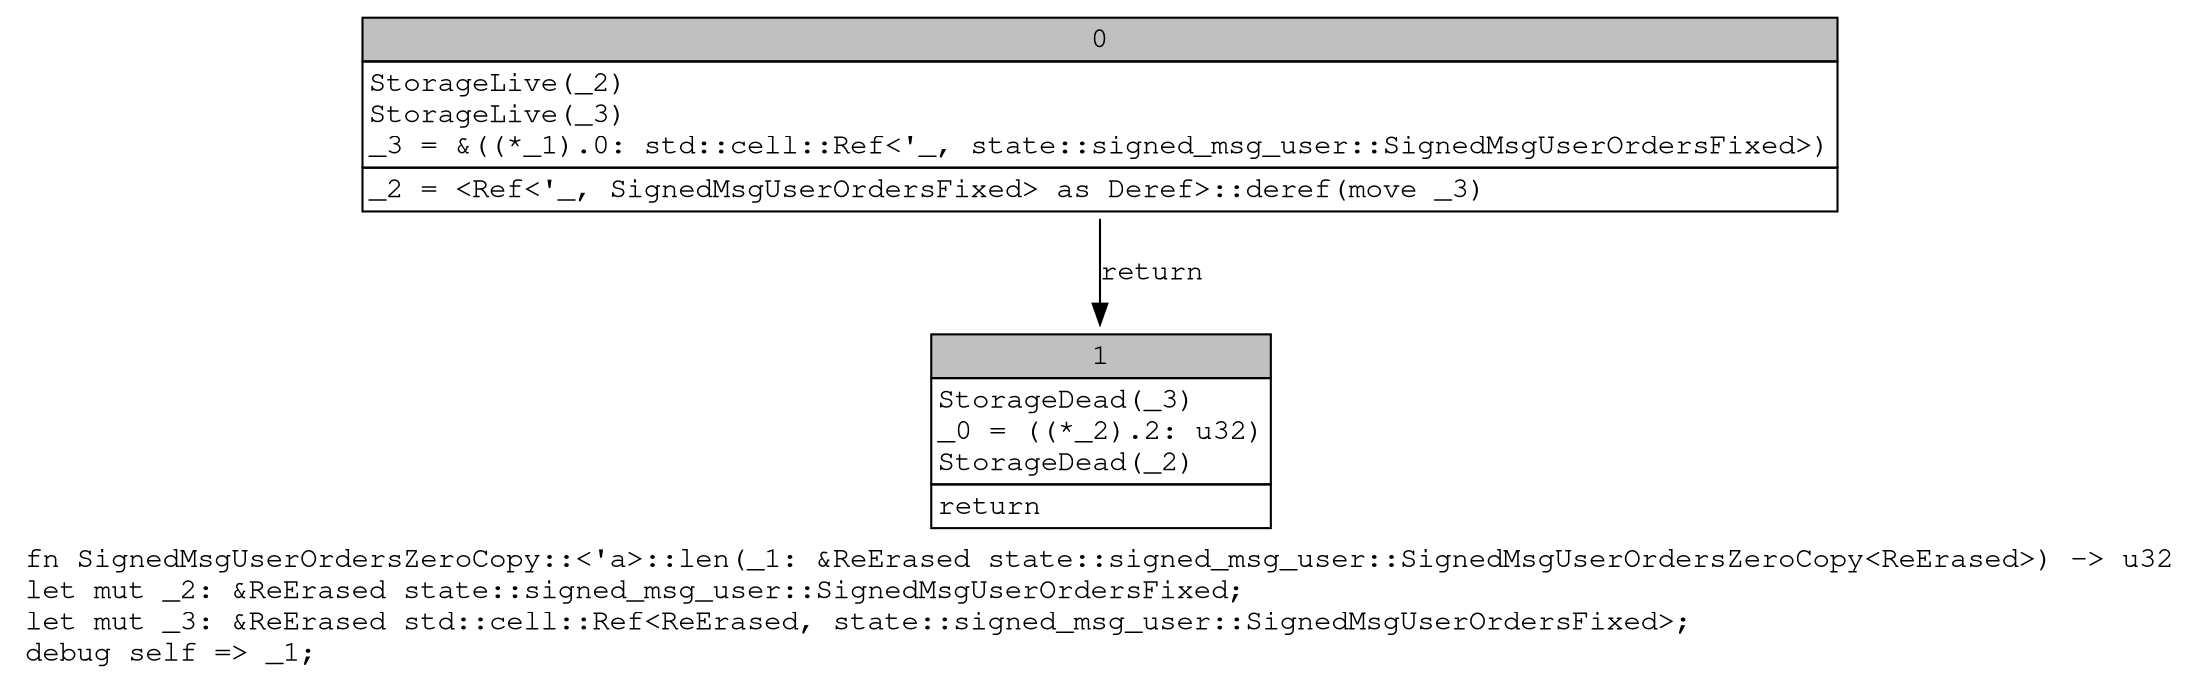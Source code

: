 digraph Mir_0_3957 {
    graph [fontname="Courier, monospace"];
    node [fontname="Courier, monospace"];
    edge [fontname="Courier, monospace"];
    label=<fn SignedMsgUserOrdersZeroCopy::&lt;'a&gt;::len(_1: &amp;ReErased state::signed_msg_user::SignedMsgUserOrdersZeroCopy&lt;ReErased&gt;) -&gt; u32<br align="left"/>let mut _2: &amp;ReErased state::signed_msg_user::SignedMsgUserOrdersFixed;<br align="left"/>let mut _3: &amp;ReErased std::cell::Ref&lt;ReErased, state::signed_msg_user::SignedMsgUserOrdersFixed&gt;;<br align="left"/>debug self =&gt; _1;<br align="left"/>>;
    bb0__0_3957 [shape="none", label=<<table border="0" cellborder="1" cellspacing="0"><tr><td bgcolor="gray" align="center" colspan="1">0</td></tr><tr><td align="left" balign="left">StorageLive(_2)<br/>StorageLive(_3)<br/>_3 = &amp;((*_1).0: std::cell::Ref&lt;'_, state::signed_msg_user::SignedMsgUserOrdersFixed&gt;)<br/></td></tr><tr><td align="left">_2 = &lt;Ref&lt;'_, SignedMsgUserOrdersFixed&gt; as Deref&gt;::deref(move _3)</td></tr></table>>];
    bb1__0_3957 [shape="none", label=<<table border="0" cellborder="1" cellspacing="0"><tr><td bgcolor="gray" align="center" colspan="1">1</td></tr><tr><td align="left" balign="left">StorageDead(_3)<br/>_0 = ((*_2).2: u32)<br/>StorageDead(_2)<br/></td></tr><tr><td align="left">return</td></tr></table>>];
    bb0__0_3957 -> bb1__0_3957 [label="return"];
}
